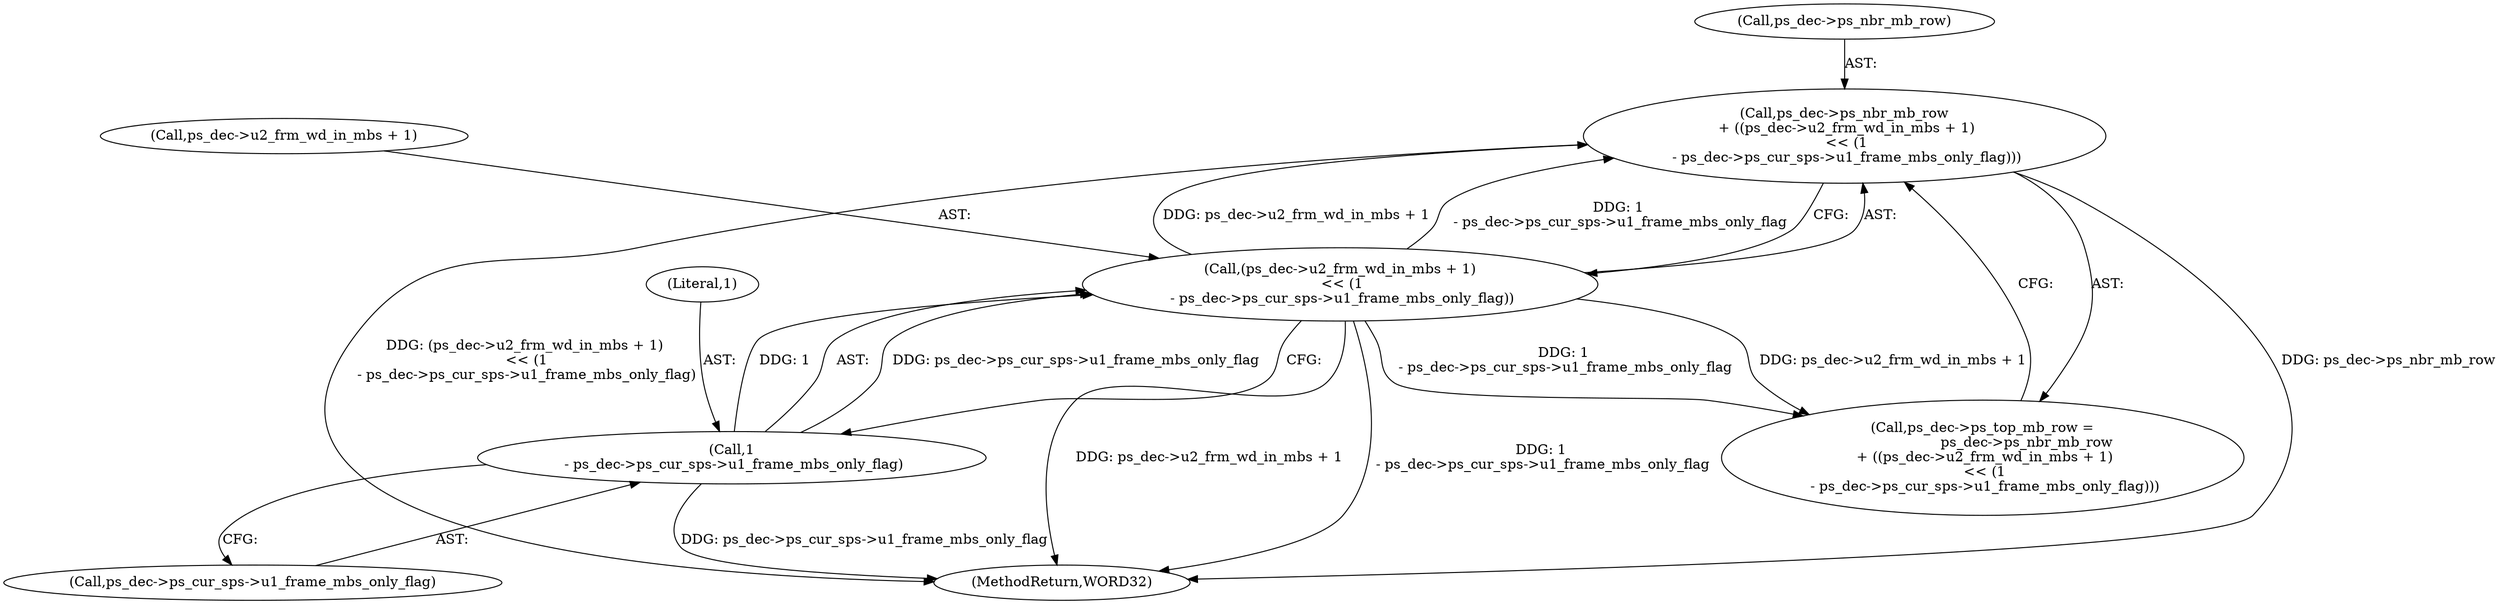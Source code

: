 digraph "0_Android_0b23c81c3dd9ec38f7e6806a3955fed1925541a0_3@pointer" {
"1001384" [label="(Call,ps_dec->ps_nbr_mb_row\n + ((ps_dec->u2_frm_wd_in_mbs + 1)\n << (1\n - ps_dec->ps_cur_sps->u1_frame_mbs_only_flag)))"];
"1001388" [label="(Call,(ps_dec->u2_frm_wd_in_mbs + 1)\n << (1\n - ps_dec->ps_cur_sps->u1_frame_mbs_only_flag))"];
"1001394" [label="(Call,1\n - ps_dec->ps_cur_sps->u1_frame_mbs_only_flag)"];
"1001380" [label="(Call,ps_dec->ps_top_mb_row =\n                    ps_dec->ps_nbr_mb_row\n + ((ps_dec->u2_frm_wd_in_mbs + 1)\n << (1\n - ps_dec->ps_cur_sps->u1_frame_mbs_only_flag)))"];
"1001384" [label="(Call,ps_dec->ps_nbr_mb_row\n + ((ps_dec->u2_frm_wd_in_mbs + 1)\n << (1\n - ps_dec->ps_cur_sps->u1_frame_mbs_only_flag)))"];
"1001385" [label="(Call,ps_dec->ps_nbr_mb_row)"];
"1001395" [label="(Literal,1)"];
"1002159" [label="(MethodReturn,WORD32)"];
"1001388" [label="(Call,(ps_dec->u2_frm_wd_in_mbs + 1)\n << (1\n - ps_dec->ps_cur_sps->u1_frame_mbs_only_flag))"];
"1001396" [label="(Call,ps_dec->ps_cur_sps->u1_frame_mbs_only_flag)"];
"1001389" [label="(Call,ps_dec->u2_frm_wd_in_mbs + 1)"];
"1001394" [label="(Call,1\n - ps_dec->ps_cur_sps->u1_frame_mbs_only_flag)"];
"1001384" -> "1001380"  [label="AST: "];
"1001384" -> "1001388"  [label="CFG: "];
"1001385" -> "1001384"  [label="AST: "];
"1001388" -> "1001384"  [label="AST: "];
"1001380" -> "1001384"  [label="CFG: "];
"1001384" -> "1002159"  [label="DDG: (ps_dec->u2_frm_wd_in_mbs + 1)\n << (1\n - ps_dec->ps_cur_sps->u1_frame_mbs_only_flag)"];
"1001384" -> "1002159"  [label="DDG: ps_dec->ps_nbr_mb_row"];
"1001388" -> "1001384"  [label="DDG: ps_dec->u2_frm_wd_in_mbs + 1"];
"1001388" -> "1001384"  [label="DDG: 1\n - ps_dec->ps_cur_sps->u1_frame_mbs_only_flag"];
"1001388" -> "1001394"  [label="CFG: "];
"1001389" -> "1001388"  [label="AST: "];
"1001394" -> "1001388"  [label="AST: "];
"1001388" -> "1002159"  [label="DDG: ps_dec->u2_frm_wd_in_mbs + 1"];
"1001388" -> "1002159"  [label="DDG: 1\n - ps_dec->ps_cur_sps->u1_frame_mbs_only_flag"];
"1001388" -> "1001380"  [label="DDG: ps_dec->u2_frm_wd_in_mbs + 1"];
"1001388" -> "1001380"  [label="DDG: 1\n - ps_dec->ps_cur_sps->u1_frame_mbs_only_flag"];
"1001394" -> "1001388"  [label="DDG: 1"];
"1001394" -> "1001388"  [label="DDG: ps_dec->ps_cur_sps->u1_frame_mbs_only_flag"];
"1001394" -> "1001396"  [label="CFG: "];
"1001395" -> "1001394"  [label="AST: "];
"1001396" -> "1001394"  [label="AST: "];
"1001394" -> "1002159"  [label="DDG: ps_dec->ps_cur_sps->u1_frame_mbs_only_flag"];
}
